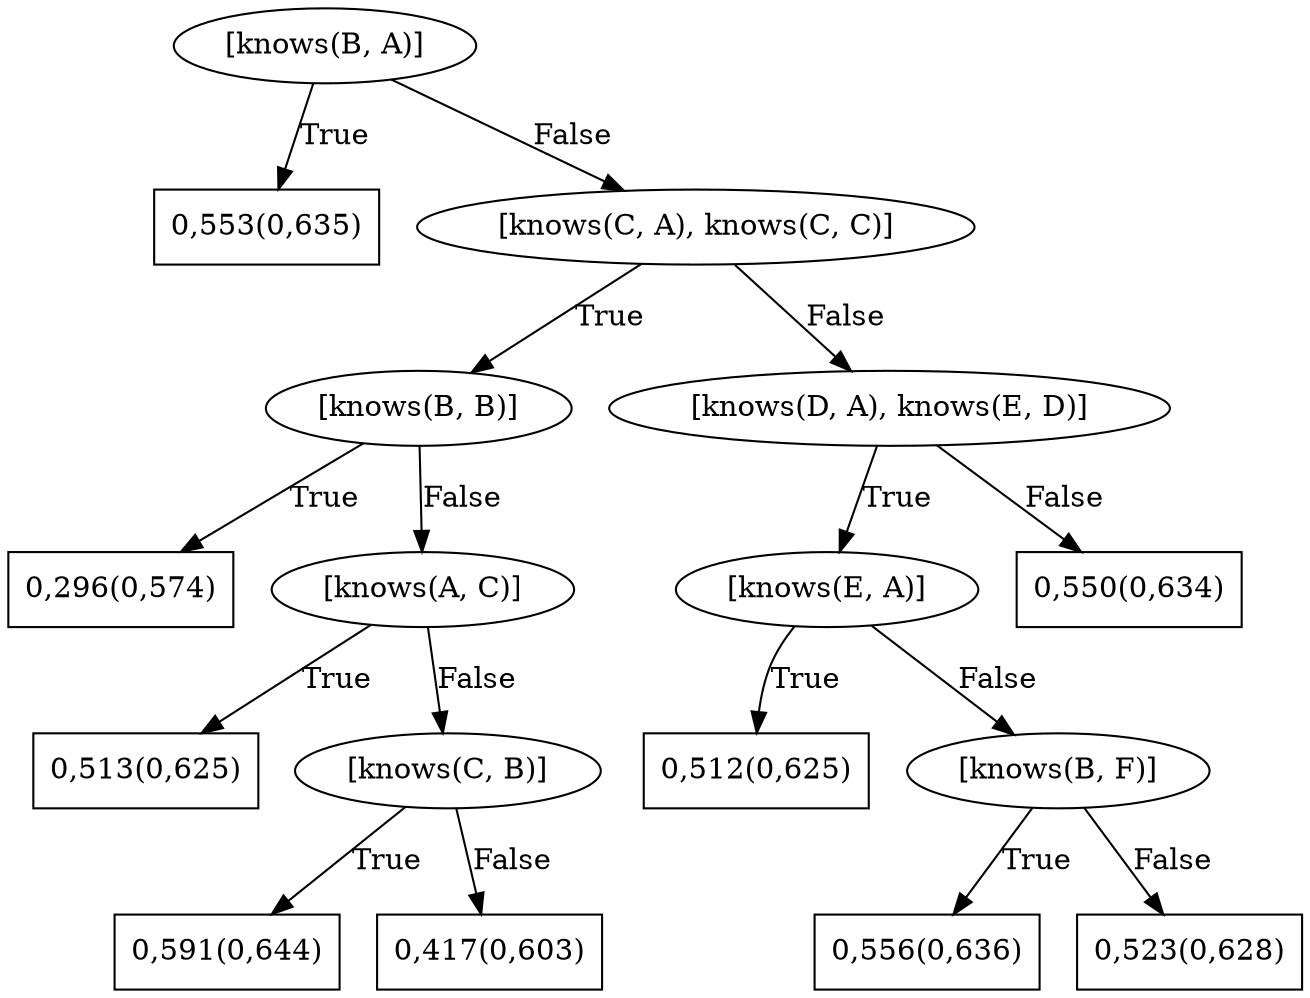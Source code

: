 digraph G{ 
1[label = "[knows(B, A)]"];
1 -> 2[label="True"];
1 -> 3[label="False"];
2[shape = box,label = "0,553(0,635)"];
3[label = "[knows(C, A), knows(C, C)]"];
3 -> 4[label="True"];
3 -> 5[label="False"];
4[label = "[knows(B, B)]"];
4 -> 6[label="True"];
4 -> 7[label="False"];
6[shape = box,label = "0,296(0,574)"];
7[label = "[knows(A, C)]"];
7 -> 8[label="True"];
7 -> 9[label="False"];
8[shape = box,label = "0,513(0,625)"];
9[label = "[knows(C, B)]"];
9 -> 10[label="True"];
9 -> 11[label="False"];
10[shape = box,label = "0,591(0,644)"];
11[shape = box,label = "0,417(0,603)"];
5[label = "[knows(D, A), knows(E, D)]"];
5 -> 12[label="True"];
5 -> 13[label="False"];
12[label = "[knows(E, A)]"];
12 -> 14[label="True"];
12 -> 15[label="False"];
14[shape = box,label = "0,512(0,625)"];
15[label = "[knows(B, F)]"];
15 -> 16[label="True"];
15 -> 17[label="False"];
16[shape = box,label = "0,556(0,636)"];
17[shape = box,label = "0,523(0,628)"];
13[shape = box,label = "0,550(0,634)"];
}
